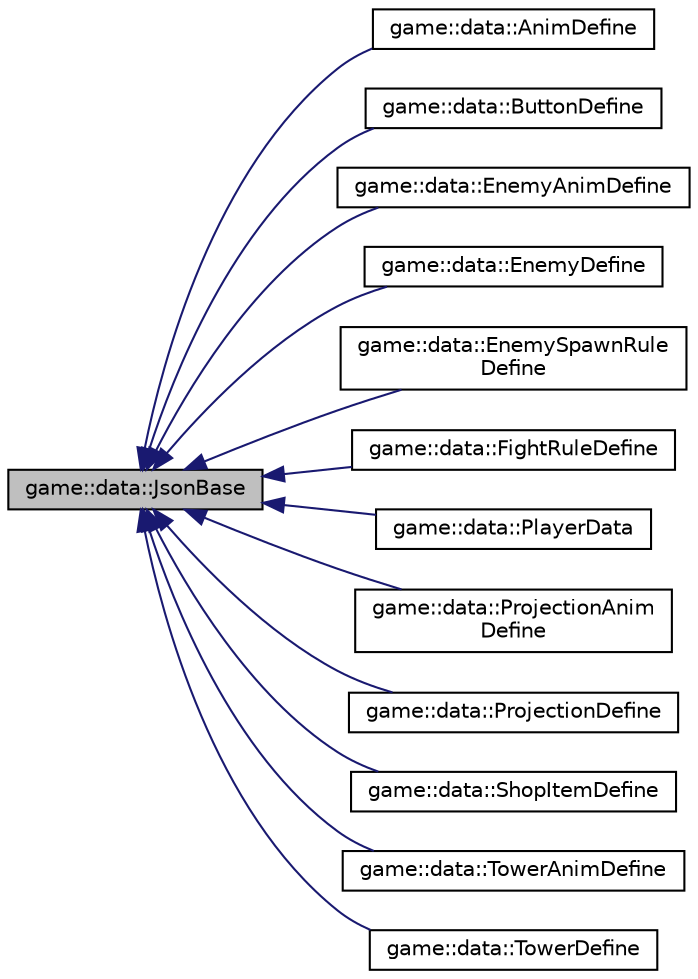 digraph "game::data::JsonBase"
{
 // LATEX_PDF_SIZE
  edge [fontname="Helvetica",fontsize="10",labelfontname="Helvetica",labelfontsize="10"];
  node [fontname="Helvetica",fontsize="10",shape=record];
  rankdir="LR";
  Node1 [label="game::data::JsonBase",height=0.2,width=0.4,color="black", fillcolor="grey75", style="filled", fontcolor="black",tooltip=" "];
  Node1 -> Node2 [dir="back",color="midnightblue",fontsize="10",style="solid",fontname="Helvetica"];
  Node2 [label="game::data::AnimDefine",height=0.2,width=0.4,color="black", fillcolor="white", style="filled",URL="$structgame_1_1data_1_1AnimDefine.html",tooltip="data structure to hold character animation data"];
  Node1 -> Node3 [dir="back",color="midnightblue",fontsize="10",style="solid",fontname="Helvetica"];
  Node3 [label="game::data::ButtonDefine",height=0.2,width=0.4,color="black", fillcolor="white", style="filled",URL="$structgame_1_1data_1_1ButtonDefine.html",tooltip="data structure to hold button data"];
  Node1 -> Node4 [dir="back",color="midnightblue",fontsize="10",style="solid",fontname="Helvetica"];
  Node4 [label="game::data::EnemyAnimDefine",height=0.2,width=0.4,color="black", fillcolor="white", style="filled",URL="$structgame_1_1data_1_1EnemyAnimDefine.html",tooltip="data structure to hold enemy animation data"];
  Node1 -> Node5 [dir="back",color="midnightblue",fontsize="10",style="solid",fontname="Helvetica"];
  Node5 [label="game::data::EnemyDefine",height=0.2,width=0.4,color="black", fillcolor="white", style="filled",URL="$structgame_1_1data_1_1EnemyDefine.html",tooltip="data structure to hold enemy data"];
  Node1 -> Node6 [dir="back",color="midnightblue",fontsize="10",style="solid",fontname="Helvetica"];
  Node6 [label="game::data::EnemySpawnRule\lDefine",height=0.2,width=0.4,color="black", fillcolor="white", style="filled",URL="$structgame_1_1data_1_1EnemySpawnRuleDefine.html",tooltip="data structure to hold spawn rule data"];
  Node1 -> Node7 [dir="back",color="midnightblue",fontsize="10",style="solid",fontname="Helvetica"];
  Node7 [label="game::data::FightRuleDefine",height=0.2,width=0.4,color="black", fillcolor="white", style="filled",URL="$structgame_1_1data_1_1FightRuleDefine.html",tooltip="data structure to hold fight rule data"];
  Node1 -> Node8 [dir="back",color="midnightblue",fontsize="10",style="solid",fontname="Helvetica"];
  Node8 [label="game::data::PlayerData",height=0.2,width=0.4,color="black", fillcolor="white", style="filled",URL="$structgame_1_1data_1_1PlayerData.html",tooltip="data structure to hold player save data"];
  Node1 -> Node9 [dir="back",color="midnightblue",fontsize="10",style="solid",fontname="Helvetica"];
  Node9 [label="game::data::ProjectionAnim\lDefine",height=0.2,width=0.4,color="black", fillcolor="white", style="filled",URL="$structgame_1_1data_1_1ProjectionAnimDefine.html",tooltip="data structure to hold enemy animation data"];
  Node1 -> Node10 [dir="back",color="midnightblue",fontsize="10",style="solid",fontname="Helvetica"];
  Node10 [label="game::data::ProjectionDefine",height=0.2,width=0.4,color="black", fillcolor="white", style="filled",URL="$structgame_1_1data_1_1ProjectionDefine.html",tooltip="data structure to hold projection data"];
  Node1 -> Node11 [dir="back",color="midnightblue",fontsize="10",style="solid",fontname="Helvetica"];
  Node11 [label="game::data::ShopItemDefine",height=0.2,width=0.4,color="black", fillcolor="white", style="filled",URL="$structgame_1_1data_1_1ShopItemDefine.html",tooltip="data structure to hold shop item data"];
  Node1 -> Node12 [dir="back",color="midnightblue",fontsize="10",style="solid",fontname="Helvetica"];
  Node12 [label="game::data::TowerAnimDefine",height=0.2,width=0.4,color="black", fillcolor="white", style="filled",URL="$structgame_1_1data_1_1TowerAnimDefine.html",tooltip="data structure to hold enemy animation data"];
  Node1 -> Node13 [dir="back",color="midnightblue",fontsize="10",style="solid",fontname="Helvetica"];
  Node13 [label="game::data::TowerDefine",height=0.2,width=0.4,color="black", fillcolor="white", style="filled",URL="$structgame_1_1data_1_1TowerDefine.html",tooltip="data structure to hold tower data"];
}
